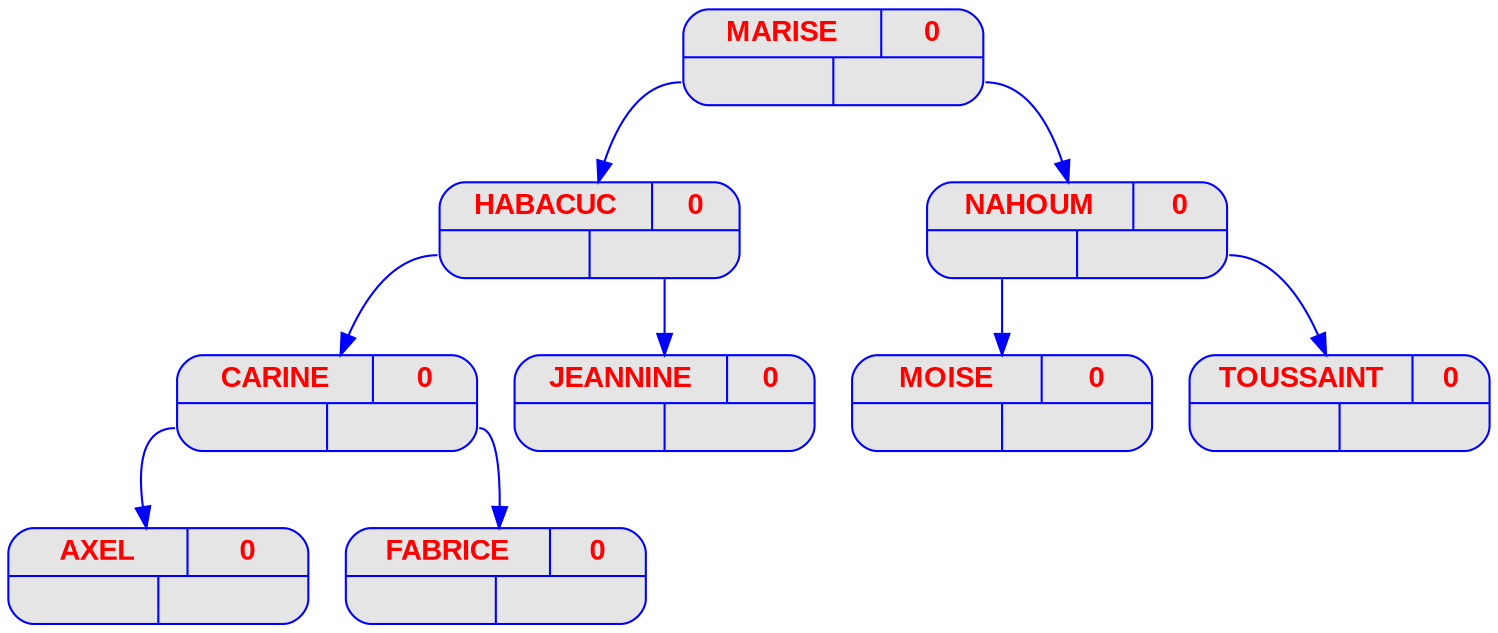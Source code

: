 digraph  {
	node [
		fontname  = "Arial bold" 
		fontsize  = "14"
		fontcolor = "red"
		style     = "rounded, filled"
		shape     = "record"
		fillcolor = "grey90"
		color     = "blue"
		width     = "2"
	]

	edge [
		color     = "blue"
	]

	"MARISE
" [label = "{{<c> MARISE
 | <b> 0} | { <g> | <d>}}"];
	"MARISE
":g -> "HABACUC
";
	"HABACUC
" [label = "{{<c> HABACUC
 | <b> 0} | { <g> | <d>}}"];
	"HABACUC
":g -> "CARINE
";
	"CARINE
" [label = "{{<c> CARINE
 | <b> 0} | { <g> | <d>}}"];
	"CARINE
":g -> "AXEL
";
	"AXEL
" [label = "{{<c> AXEL
 | <b> 0} | { <g> | <d>}}"];
	"AXEL
" [label = "{{<c> AXEL
 | <b> 0} | { <g> | <d>}}"];
	"CARINE
":d -> "FABRICE
";
	"FABRICE
" [label = "{{<c> FABRICE
 | <b> 0} | { <g> | <d>}}"];
	"FABRICE
" [label = "{{<c> FABRICE
 | <b> 0} | { <g> | <d>}}"];
	"HABACUC
":d -> "JEANNINE
";
	"JEANNINE
" [label = "{{<c> JEANNINE
 | <b> 0} | { <g> | <d>}}"];
	"JEANNINE
" [label = "{{<c> JEANNINE
 | <b> 0} | { <g> | <d>}}"];
	"MARISE
":d -> "NAHOUM
";
	"NAHOUM
" [label = "{{<c> NAHOUM
 | <b> 0} | { <g> | <d>}}"];
	"NAHOUM
":g -> "MOISE
";
	"MOISE
" [label = "{{<c> MOISE
 | <b> 0} | { <g> | <d>}}"];
	"MOISE
" [label = "{{<c> MOISE
 | <b> 0} | { <g> | <d>}}"];
	"NAHOUM
":d -> "TOUSSAINT
";
	"TOUSSAINT
" [label = "{{<c> TOUSSAINT
 | <b> 0} | { <g> | <d>}}"];
	"TOUSSAINT
" [label = "{{<c> TOUSSAINT
 | <b> 0} | { <g> | <d>}}"];
}
